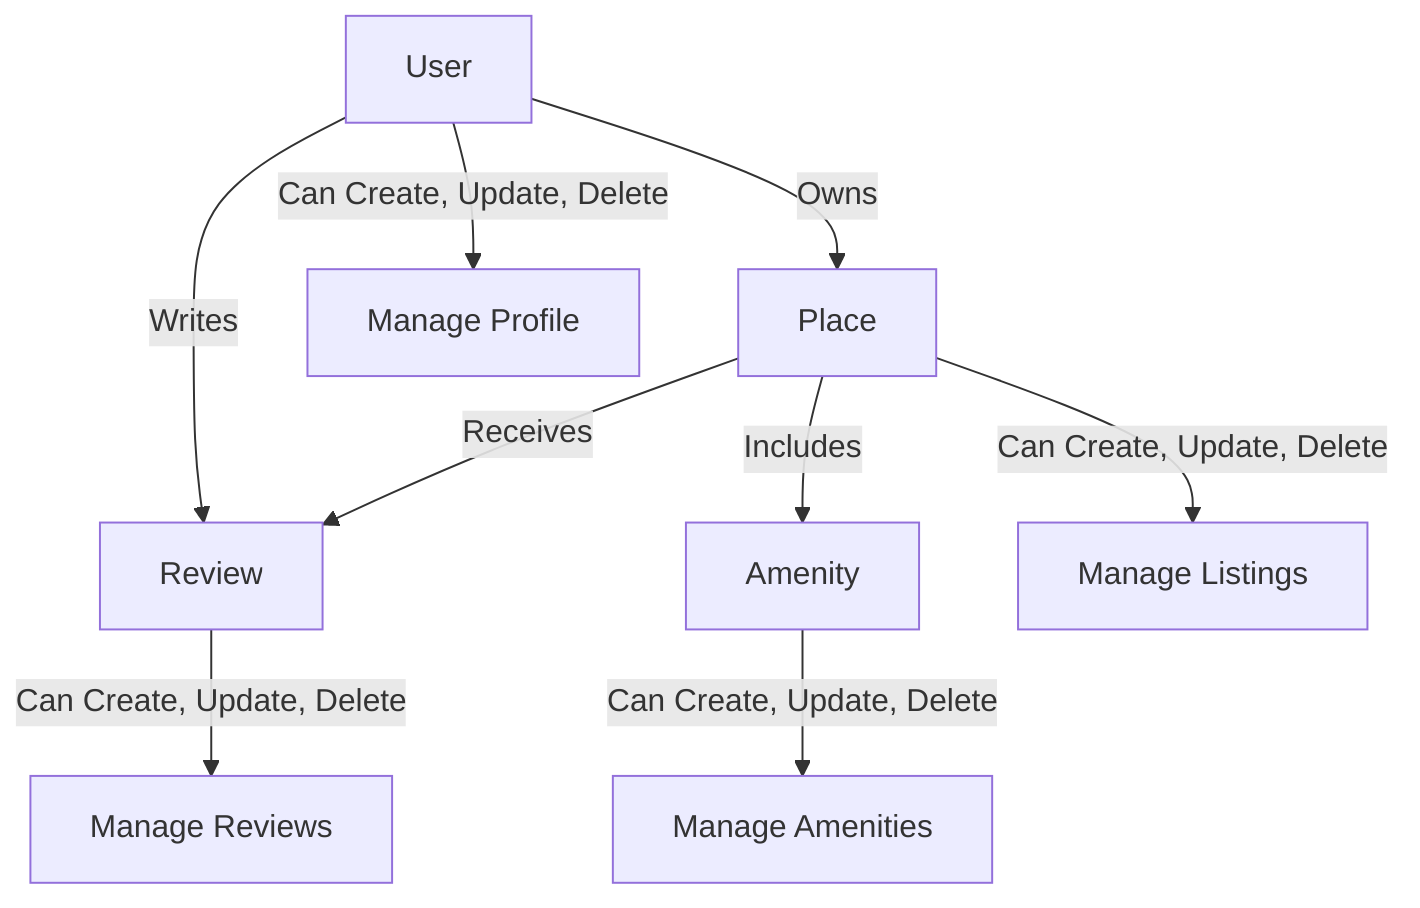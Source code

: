 flowchart TD
  %% Users
  A[User] -->|Owns| B[Place]
  A -->|Writes| C[Review]

  %% Places
  B -->|Receives| C
  B -->|Includes| D[Amenity]

  %% CRUD Operations
  A -->|Can Create, Update, Delete| A1[Manage Profile]
  B -->|Can Create, Update, Delete| B1[Manage Listings]
  C -->|Can Create, Update, Delete| C1[Manage Reviews]
  D -->|Can Create, Update, Delete| D1[Manage Amenities]